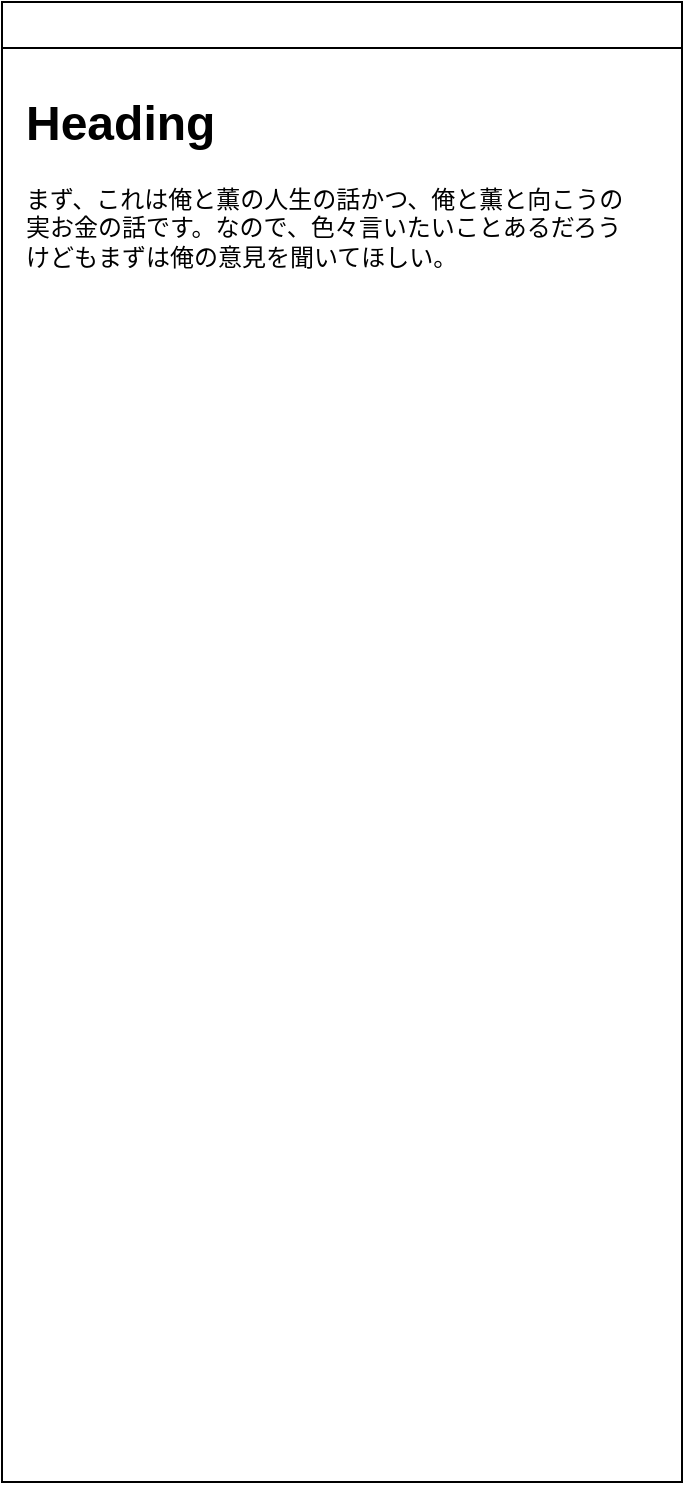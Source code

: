 <mxfile version="24.1.0" type="github">
  <diagram name="英語" id="dhC7dpjMyy3n1bbPjUTI">
    <mxGraphModel dx="1194" dy="615" grid="1" gridSize="10" guides="1" tooltips="1" connect="1" arrows="1" fold="1" page="1" pageScale="1" pageWidth="827" pageHeight="1169" math="0" shadow="0">
      <root>
        <mxCell id="0" />
        <mxCell id="1" parent="0" />
        <mxCell id="foG0x-CLaeSb250egE1I-1" value="" style="swimlane;whiteSpace=wrap;html=1;" vertex="1" parent="1">
          <mxGeometry x="240" y="40" width="340" height="740" as="geometry" />
        </mxCell>
        <mxCell id="foG0x-CLaeSb250egE1I-4" value="&lt;h1 style=&quot;margin-top: 0px;&quot;&gt;Heading&lt;/h1&gt;&lt;div&gt;まず、これは俺と薫の人生の話かつ、俺と薫と向こうの実お金の話です。なので、色々言いたいことあるだろうけどもまずは俺の意見を聞いてほしい。&lt;/div&gt;&lt;div&gt;&lt;br&gt;&lt;/div&gt;&lt;div&gt;&lt;br&gt;&lt;/div&gt;" style="text;html=1;whiteSpace=wrap;overflow=hidden;rounded=0;" vertex="1" parent="foG0x-CLaeSb250egE1I-1">
          <mxGeometry x="10" y="40" width="310" height="430" as="geometry" />
        </mxCell>
      </root>
    </mxGraphModel>
  </diagram>
</mxfile>
